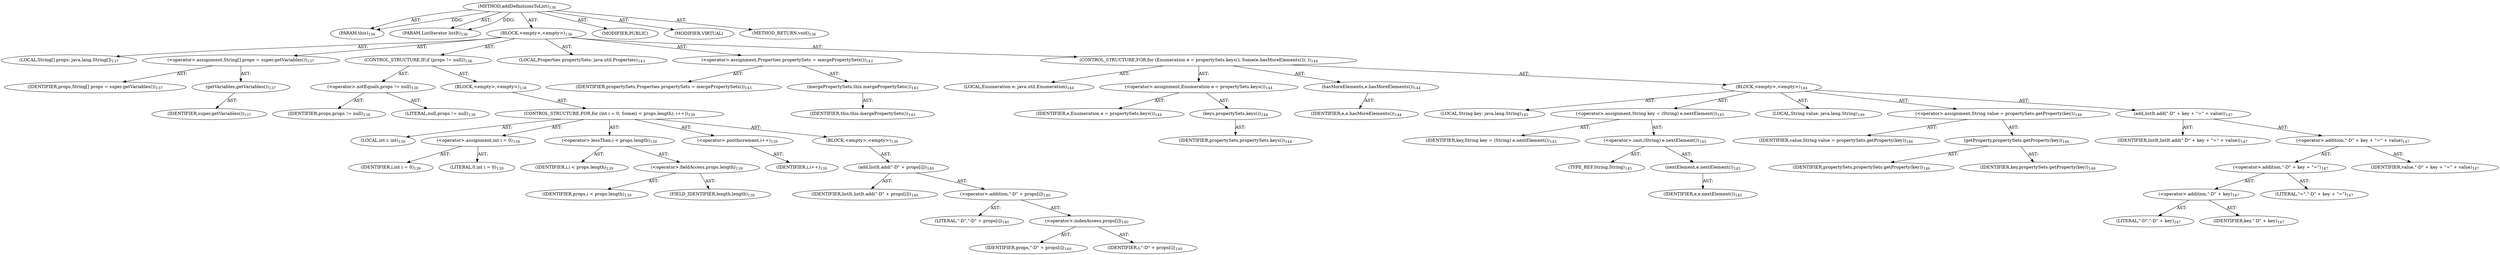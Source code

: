 digraph "addDefinitionsToList" {  
"111669149697" [label = <(METHOD,addDefinitionsToList)<SUB>136</SUB>> ]
"115964116993" [label = <(PARAM,this)<SUB>136</SUB>> ]
"115964117006" [label = <(PARAM,ListIterator listIt)<SUB>136</SUB>> ]
"25769803779" [label = <(BLOCK,&lt;empty&gt;,&lt;empty&gt;)<SUB>136</SUB>> ]
"94489280514" [label = <(LOCAL,String[] props: java.lang.String[])<SUB>137</SUB>> ]
"30064771083" [label = <(&lt;operator&gt;.assignment,String[] props = super.getVariables())<SUB>137</SUB>> ]
"68719476767" [label = <(IDENTIFIER,props,String[] props = super.getVariables())<SUB>137</SUB>> ]
"30064771084" [label = <(getVariables,getVariables())<SUB>137</SUB>> ]
"68719476768" [label = <(IDENTIFIER,super,getVariables())<SUB>137</SUB>> ]
"47244640258" [label = <(CONTROL_STRUCTURE,IF,if (props != null))<SUB>138</SUB>> ]
"30064771085" [label = <(&lt;operator&gt;.notEquals,props != null)<SUB>138</SUB>> ]
"68719476769" [label = <(IDENTIFIER,props,props != null)<SUB>138</SUB>> ]
"90194313219" [label = <(LITERAL,null,props != null)<SUB>138</SUB>> ]
"25769803780" [label = <(BLOCK,&lt;empty&gt;,&lt;empty&gt;)<SUB>138</SUB>> ]
"47244640259" [label = <(CONTROL_STRUCTURE,FOR,for (int i = 0; Some(i &lt; props.length); i++))<SUB>139</SUB>> ]
"94489280515" [label = <(LOCAL,int i: int)<SUB>139</SUB>> ]
"30064771086" [label = <(&lt;operator&gt;.assignment,int i = 0)<SUB>139</SUB>> ]
"68719476770" [label = <(IDENTIFIER,i,int i = 0)<SUB>139</SUB>> ]
"90194313220" [label = <(LITERAL,0,int i = 0)<SUB>139</SUB>> ]
"30064771087" [label = <(&lt;operator&gt;.lessThan,i &lt; props.length)<SUB>139</SUB>> ]
"68719476771" [label = <(IDENTIFIER,i,i &lt; props.length)<SUB>139</SUB>> ]
"30064771088" [label = <(&lt;operator&gt;.fieldAccess,props.length)<SUB>139</SUB>> ]
"68719476772" [label = <(IDENTIFIER,props,i &lt; props.length)<SUB>139</SUB>> ]
"55834574848" [label = <(FIELD_IDENTIFIER,length,length)<SUB>139</SUB>> ]
"30064771089" [label = <(&lt;operator&gt;.postIncrement,i++)<SUB>139</SUB>> ]
"68719476773" [label = <(IDENTIFIER,i,i++)<SUB>139</SUB>> ]
"25769803781" [label = <(BLOCK,&lt;empty&gt;,&lt;empty&gt;)<SUB>139</SUB>> ]
"30064771090" [label = <(add,listIt.add(&quot;-D&quot; + props[i]))<SUB>140</SUB>> ]
"68719476774" [label = <(IDENTIFIER,listIt,listIt.add(&quot;-D&quot; + props[i]))<SUB>140</SUB>> ]
"30064771091" [label = <(&lt;operator&gt;.addition,&quot;-D&quot; + props[i])<SUB>140</SUB>> ]
"90194313221" [label = <(LITERAL,&quot;-D&quot;,&quot;-D&quot; + props[i])<SUB>140</SUB>> ]
"30064771092" [label = <(&lt;operator&gt;.indexAccess,props[i])<SUB>140</SUB>> ]
"68719476775" [label = <(IDENTIFIER,props,&quot;-D&quot; + props[i])<SUB>140</SUB>> ]
"68719476776" [label = <(IDENTIFIER,i,&quot;-D&quot; + props[i])<SUB>140</SUB>> ]
"94489280516" [label = <(LOCAL,Properties propertySets: java.util.Properties)<SUB>143</SUB>> ]
"30064771093" [label = <(&lt;operator&gt;.assignment,Properties propertySets = mergePropertySets())<SUB>143</SUB>> ]
"68719476777" [label = <(IDENTIFIER,propertySets,Properties propertySets = mergePropertySets())<SUB>143</SUB>> ]
"30064771094" [label = <(mergePropertySets,this.mergePropertySets())<SUB>143</SUB>> ]
"68719476737" [label = <(IDENTIFIER,this,this.mergePropertySets())<SUB>143</SUB>> ]
"47244640260" [label = <(CONTROL_STRUCTURE,FOR,for (Enumeration e = propertySets.keys(); Some(e.hasMoreElements()); ))<SUB>144</SUB>> ]
"94489280517" [label = <(LOCAL,Enumeration e: java.util.Enumeration)<SUB>144</SUB>> ]
"30064771095" [label = <(&lt;operator&gt;.assignment,Enumeration e = propertySets.keys())<SUB>144</SUB>> ]
"68719476778" [label = <(IDENTIFIER,e,Enumeration e = propertySets.keys())<SUB>144</SUB>> ]
"30064771096" [label = <(keys,propertySets.keys())<SUB>144</SUB>> ]
"68719476779" [label = <(IDENTIFIER,propertySets,propertySets.keys())<SUB>144</SUB>> ]
"30064771097" [label = <(hasMoreElements,e.hasMoreElements())<SUB>144</SUB>> ]
"68719476780" [label = <(IDENTIFIER,e,e.hasMoreElements())<SUB>144</SUB>> ]
"25769803782" [label = <(BLOCK,&lt;empty&gt;,&lt;empty&gt;)<SUB>144</SUB>> ]
"94489280518" [label = <(LOCAL,String key: java.lang.String)<SUB>145</SUB>> ]
"30064771098" [label = <(&lt;operator&gt;.assignment,String key = (String) e.nextElement())<SUB>145</SUB>> ]
"68719476781" [label = <(IDENTIFIER,key,String key = (String) e.nextElement())<SUB>145</SUB>> ]
"30064771099" [label = <(&lt;operator&gt;.cast,(String) e.nextElement())<SUB>145</SUB>> ]
"180388626433" [label = <(TYPE_REF,String,String)<SUB>145</SUB>> ]
"30064771100" [label = <(nextElement,e.nextElement())<SUB>145</SUB>> ]
"68719476782" [label = <(IDENTIFIER,e,e.nextElement())<SUB>145</SUB>> ]
"94489280519" [label = <(LOCAL,String value: java.lang.String)<SUB>146</SUB>> ]
"30064771101" [label = <(&lt;operator&gt;.assignment,String value = propertySets.getProperty(key))<SUB>146</SUB>> ]
"68719476783" [label = <(IDENTIFIER,value,String value = propertySets.getProperty(key))<SUB>146</SUB>> ]
"30064771102" [label = <(getProperty,propertySets.getProperty(key))<SUB>146</SUB>> ]
"68719476784" [label = <(IDENTIFIER,propertySets,propertySets.getProperty(key))<SUB>146</SUB>> ]
"68719476785" [label = <(IDENTIFIER,key,propertySets.getProperty(key))<SUB>146</SUB>> ]
"30064771103" [label = <(add,listIt.add(&quot;-D&quot; + key + &quot;=&quot; + value))<SUB>147</SUB>> ]
"68719476786" [label = <(IDENTIFIER,listIt,listIt.add(&quot;-D&quot; + key + &quot;=&quot; + value))<SUB>147</SUB>> ]
"30064771104" [label = <(&lt;operator&gt;.addition,&quot;-D&quot; + key + &quot;=&quot; + value)<SUB>147</SUB>> ]
"30064771105" [label = <(&lt;operator&gt;.addition,&quot;-D&quot; + key + &quot;=&quot;)<SUB>147</SUB>> ]
"30064771106" [label = <(&lt;operator&gt;.addition,&quot;-D&quot; + key)<SUB>147</SUB>> ]
"90194313222" [label = <(LITERAL,&quot;-D&quot;,&quot;-D&quot; + key)<SUB>147</SUB>> ]
"68719476787" [label = <(IDENTIFIER,key,&quot;-D&quot; + key)<SUB>147</SUB>> ]
"90194313223" [label = <(LITERAL,&quot;=&quot;,&quot;-D&quot; + key + &quot;=&quot;)<SUB>147</SUB>> ]
"68719476788" [label = <(IDENTIFIER,value,&quot;-D&quot; + key + &quot;=&quot; + value)<SUB>147</SUB>> ]
"133143986188" [label = <(MODIFIER,PUBLIC)> ]
"133143986189" [label = <(MODIFIER,VIRTUAL)> ]
"128849018881" [label = <(METHOD_RETURN,void)<SUB>136</SUB>> ]
  "111669149697" -> "115964116993"  [ label = "AST: "] 
  "111669149697" -> "115964117006"  [ label = "AST: "] 
  "111669149697" -> "25769803779"  [ label = "AST: "] 
  "111669149697" -> "133143986188"  [ label = "AST: "] 
  "111669149697" -> "133143986189"  [ label = "AST: "] 
  "111669149697" -> "128849018881"  [ label = "AST: "] 
  "25769803779" -> "94489280514"  [ label = "AST: "] 
  "25769803779" -> "30064771083"  [ label = "AST: "] 
  "25769803779" -> "47244640258"  [ label = "AST: "] 
  "25769803779" -> "94489280516"  [ label = "AST: "] 
  "25769803779" -> "30064771093"  [ label = "AST: "] 
  "25769803779" -> "47244640260"  [ label = "AST: "] 
  "30064771083" -> "68719476767"  [ label = "AST: "] 
  "30064771083" -> "30064771084"  [ label = "AST: "] 
  "30064771084" -> "68719476768"  [ label = "AST: "] 
  "47244640258" -> "30064771085"  [ label = "AST: "] 
  "47244640258" -> "25769803780"  [ label = "AST: "] 
  "30064771085" -> "68719476769"  [ label = "AST: "] 
  "30064771085" -> "90194313219"  [ label = "AST: "] 
  "25769803780" -> "47244640259"  [ label = "AST: "] 
  "47244640259" -> "94489280515"  [ label = "AST: "] 
  "47244640259" -> "30064771086"  [ label = "AST: "] 
  "47244640259" -> "30064771087"  [ label = "AST: "] 
  "47244640259" -> "30064771089"  [ label = "AST: "] 
  "47244640259" -> "25769803781"  [ label = "AST: "] 
  "30064771086" -> "68719476770"  [ label = "AST: "] 
  "30064771086" -> "90194313220"  [ label = "AST: "] 
  "30064771087" -> "68719476771"  [ label = "AST: "] 
  "30064771087" -> "30064771088"  [ label = "AST: "] 
  "30064771088" -> "68719476772"  [ label = "AST: "] 
  "30064771088" -> "55834574848"  [ label = "AST: "] 
  "30064771089" -> "68719476773"  [ label = "AST: "] 
  "25769803781" -> "30064771090"  [ label = "AST: "] 
  "30064771090" -> "68719476774"  [ label = "AST: "] 
  "30064771090" -> "30064771091"  [ label = "AST: "] 
  "30064771091" -> "90194313221"  [ label = "AST: "] 
  "30064771091" -> "30064771092"  [ label = "AST: "] 
  "30064771092" -> "68719476775"  [ label = "AST: "] 
  "30064771092" -> "68719476776"  [ label = "AST: "] 
  "30064771093" -> "68719476777"  [ label = "AST: "] 
  "30064771093" -> "30064771094"  [ label = "AST: "] 
  "30064771094" -> "68719476737"  [ label = "AST: "] 
  "47244640260" -> "94489280517"  [ label = "AST: "] 
  "47244640260" -> "30064771095"  [ label = "AST: "] 
  "47244640260" -> "30064771097"  [ label = "AST: "] 
  "47244640260" -> "25769803782"  [ label = "AST: "] 
  "30064771095" -> "68719476778"  [ label = "AST: "] 
  "30064771095" -> "30064771096"  [ label = "AST: "] 
  "30064771096" -> "68719476779"  [ label = "AST: "] 
  "30064771097" -> "68719476780"  [ label = "AST: "] 
  "25769803782" -> "94489280518"  [ label = "AST: "] 
  "25769803782" -> "30064771098"  [ label = "AST: "] 
  "25769803782" -> "94489280519"  [ label = "AST: "] 
  "25769803782" -> "30064771101"  [ label = "AST: "] 
  "25769803782" -> "30064771103"  [ label = "AST: "] 
  "30064771098" -> "68719476781"  [ label = "AST: "] 
  "30064771098" -> "30064771099"  [ label = "AST: "] 
  "30064771099" -> "180388626433"  [ label = "AST: "] 
  "30064771099" -> "30064771100"  [ label = "AST: "] 
  "30064771100" -> "68719476782"  [ label = "AST: "] 
  "30064771101" -> "68719476783"  [ label = "AST: "] 
  "30064771101" -> "30064771102"  [ label = "AST: "] 
  "30064771102" -> "68719476784"  [ label = "AST: "] 
  "30064771102" -> "68719476785"  [ label = "AST: "] 
  "30064771103" -> "68719476786"  [ label = "AST: "] 
  "30064771103" -> "30064771104"  [ label = "AST: "] 
  "30064771104" -> "30064771105"  [ label = "AST: "] 
  "30064771104" -> "68719476788"  [ label = "AST: "] 
  "30064771105" -> "30064771106"  [ label = "AST: "] 
  "30064771105" -> "90194313223"  [ label = "AST: "] 
  "30064771106" -> "90194313222"  [ label = "AST: "] 
  "30064771106" -> "68719476787"  [ label = "AST: "] 
  "111669149697" -> "115964116993"  [ label = "DDG: "] 
  "111669149697" -> "115964117006"  [ label = "DDG: "] 
}
